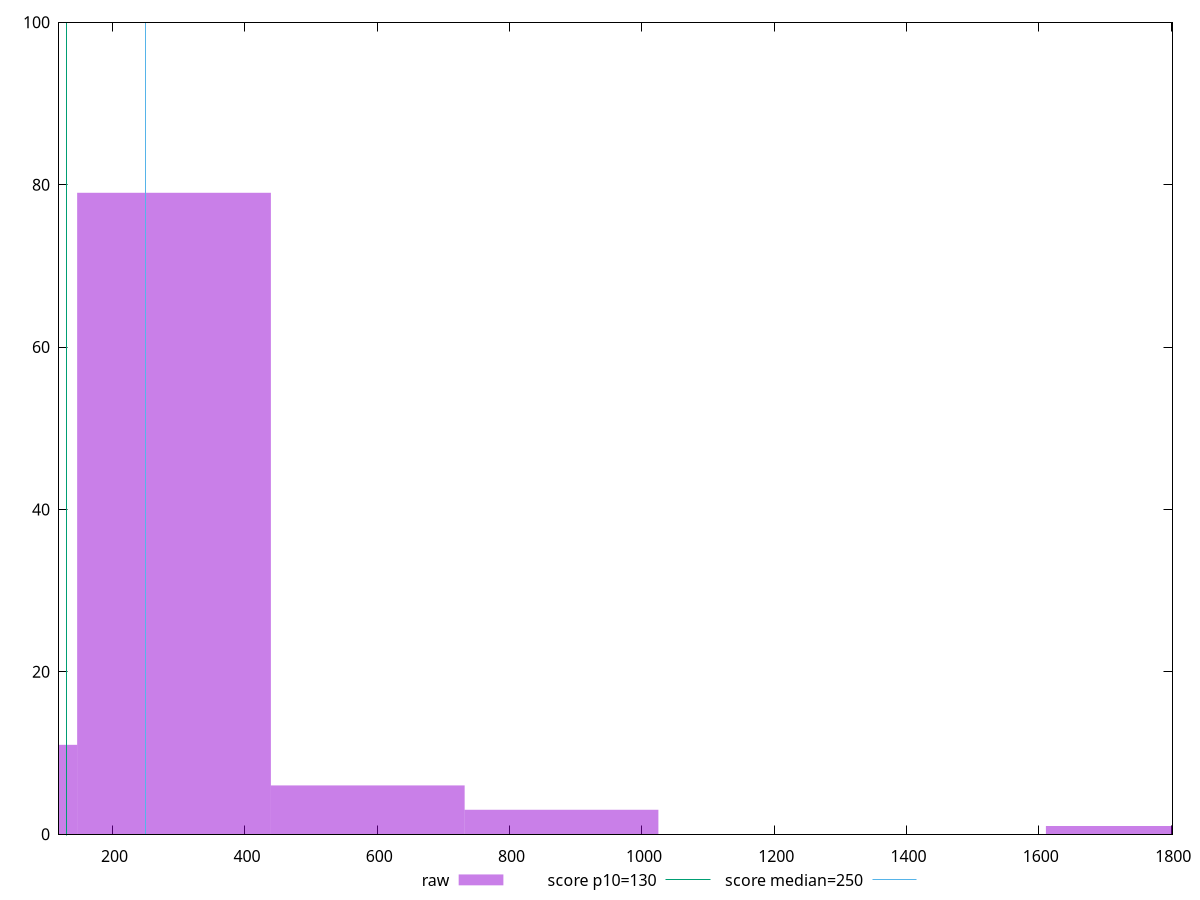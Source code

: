 reset

$raw <<EOF
292.8459506585751 79
0 11
585.6919013171502 6
1757.0757039514506 1
878.5378519757253 3
EOF

set key outside below
set boxwidth 292.8459506585751
set xrange [119:1802.0000000000005]
set yrange [0:100]
set trange [0:100]
set style fill transparent solid 0.5 noborder

set parametric
set terminal svg size 640, 490 enhanced background rgb 'white'
set output "report_00013_2021-02-09T12-04-24.940Z/max-potential-fid/samples/pages+cached+noadtech+nomedia/raw/histogram.svg"

plot $raw title "raw" with boxes, \
     130,t title "score p10=130", \
     250,t title "score median=250"

reset
